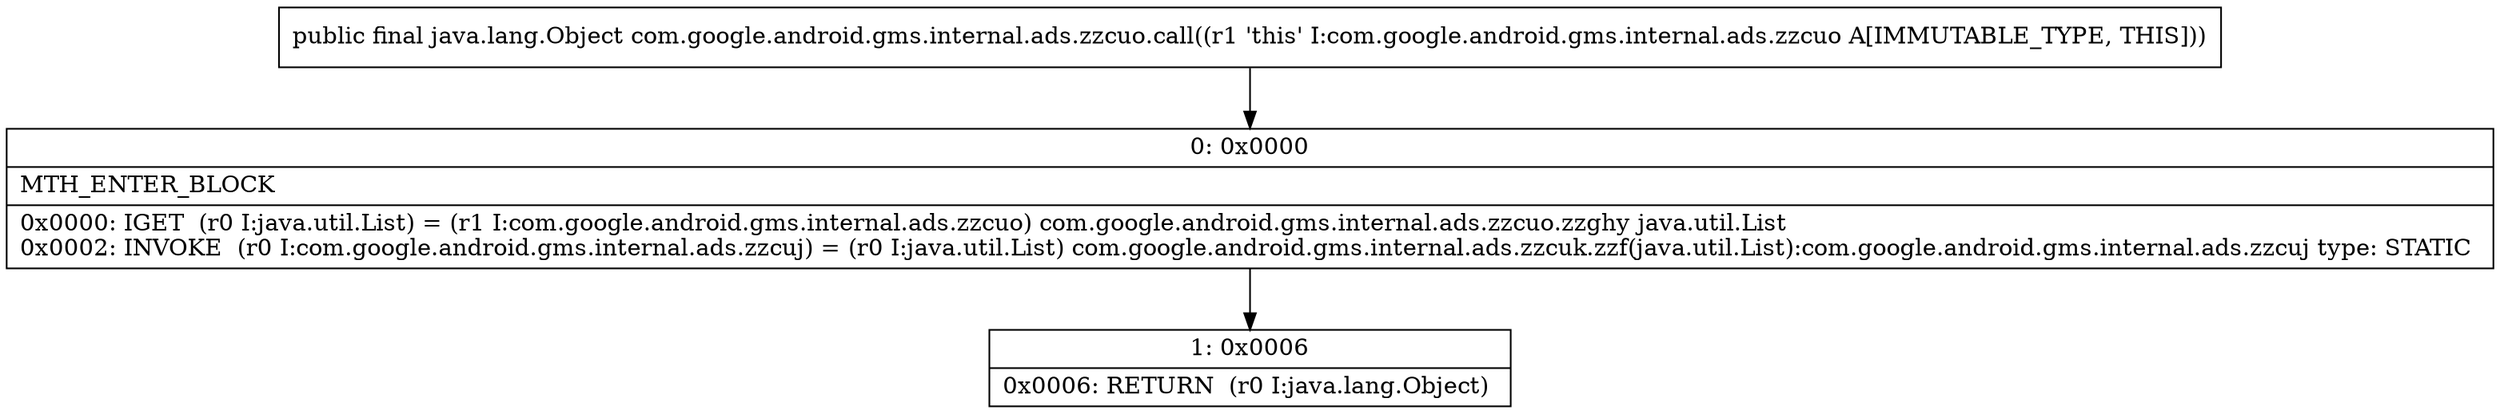 digraph "CFG forcom.google.android.gms.internal.ads.zzcuo.call()Ljava\/lang\/Object;" {
Node_0 [shape=record,label="{0\:\ 0x0000|MTH_ENTER_BLOCK\l|0x0000: IGET  (r0 I:java.util.List) = (r1 I:com.google.android.gms.internal.ads.zzcuo) com.google.android.gms.internal.ads.zzcuo.zzghy java.util.List \l0x0002: INVOKE  (r0 I:com.google.android.gms.internal.ads.zzcuj) = (r0 I:java.util.List) com.google.android.gms.internal.ads.zzcuk.zzf(java.util.List):com.google.android.gms.internal.ads.zzcuj type: STATIC \l}"];
Node_1 [shape=record,label="{1\:\ 0x0006|0x0006: RETURN  (r0 I:java.lang.Object) \l}"];
MethodNode[shape=record,label="{public final java.lang.Object com.google.android.gms.internal.ads.zzcuo.call((r1 'this' I:com.google.android.gms.internal.ads.zzcuo A[IMMUTABLE_TYPE, THIS])) }"];
MethodNode -> Node_0;
Node_0 -> Node_1;
}

